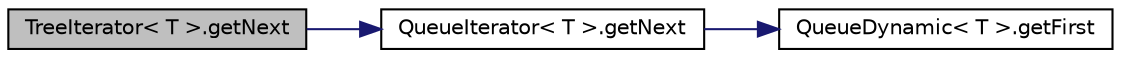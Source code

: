 digraph G
{
  edge [fontname="Helvetica",fontsize="10",labelfontname="Helvetica",labelfontsize="10"];
  node [fontname="Helvetica",fontsize="10",shape=record];
  rankdir="LR";
  Node1 [label="TreeIterator\< T \>.getNext",height=0.2,width=0.4,color="black", fillcolor="grey75", style="filled" fontcolor="black"];
  Node1 -> Node2 [color="midnightblue",fontsize="10",style="solid",fontname="Helvetica"];
  Node2 [label="QueueIterator\< T \>.getNext",height=0.2,width=0.4,color="black", fillcolor="white", style="filled",URL="$d3/d18/classQueueIterator_3_01T_01_4.html#a0e178d1eaa851512f82810dfa1f31c84"];
  Node2 -> Node3 [color="midnightblue",fontsize="10",style="solid",fontname="Helvetica"];
  Node3 [label="QueueDynamic\< T \>.getFirst",height=0.2,width=0.4,color="black", fillcolor="white", style="filled",URL="$d6/d53/classQueueDynamic_3_01T_01_4.html#a23dde07b30186130f00e2d5957fafe10"];
}
